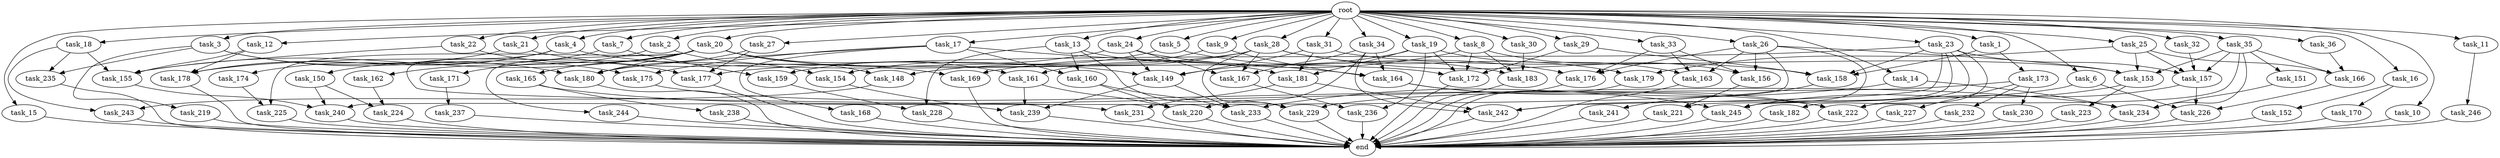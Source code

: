 digraph G {
  task_162 [size="6957847019.520000"];
  task_220 [size="8675833937.920000"];
  task_221 [size="7730941132.800000"];
  task_240 [size="10479720202.240000"];
  task_15 [size="10.240000"];
  task_229 [size="6528350289.920000"];
  task_161 [size="5841155522.560000"];
  task_9 [size="10.240000"];
  task_163 [size="13829794693.120001"];
  task_183 [size="20272245637.119999"];
  task_4 [size="10.240000"];
  task_179 [size="5239860101.120000"];
  task_20 [size="10.240000"];
  task_166 [size="6442450944.000000"];
  task_13 [size="10.240000"];
  task_14 [size="10.240000"];
  task_174 [size="4209067950.080000"];
  task_32 [size="10.240000"];
  task_3 [size="10.240000"];
  task_159 [size="8933531975.680000"];
  task_5 [size="10.240000"];
  task_169 [size="10050223472.639999"];
  task_180 [size="13572096655.360001"];
  task_155 [size="20358144983.040001"];
  task_22 [size="10.240000"];
  task_231 [size="12799002542.080000"];
  task_26 [size="10.240000"];
  task_28 [size="10.240000"];
  task_148 [size="8589934592.000000"];
  task_158 [size="13915694039.040001"];
  task_175 [size="7301444403.200000"];
  task_233 [size="12541304504.320000"];
  task_150 [size="343597383.680000"];
  task_2 [size="10.240000"];
  task_181 [size="12197707120.639999"];
  task_172 [size="17351667875.840000"];
  task_7 [size="10.240000"];
  task_176 [size="15461882265.600000"];
  task_25 [size="10.240000"];
  task_21 [size="10.240000"];
  task_31 [size="10.240000"];
  task_232 [size="343597383.680000"];
  task_1 [size="10.240000"];
  task_23 [size="10.240000"];
  task_238 [size="6957847019.520000"];
  task_237 [size="343597383.680000"];
  task_154 [size="15547781611.520000"];
  task_29 [size="10.240000"];
  task_173 [size="6957847019.520000"];
  task_236 [size="13915694039.040001"];
  task_223 [size="4209067950.080000"];
  task_244 [size="5497558138.880000"];
  task_24 [size="10.240000"];
  task_18 [size="10.240000"];
  task_167 [size="13056700579.840000"];
  task_243 [size="15547781611.520000"];
  task_226 [size="3092376453.120000"];
  task_242 [size="12111807774.719999"];
  task_170 [size="2147483648.000000"];
  task_245 [size="10565619548.160000"];
  task_157 [size="13657996001.280001"];
  task_165 [size="5497558138.880000"];
  task_230 [size="343597383.680000"];
  task_149 [size="23192823398.400002"];
  task_19 [size="10.240000"];
  task_168 [size="4209067950.080000"];
  task_224 [size="7645041786.880000"];
  task_222 [size="11940009082.880001"];
  task_177 [size="2319282339.840000"];
  task_164 [size="5927054868.480000"];
  task_16 [size="10.240000"];
  task_30 [size="10.240000"];
  task_246 [size="343597383.680000"];
  task_8 [size="10.240000"];
  task_12 [size="10.240000"];
  task_34 [size="10.240000"];
  root [size="0.000000"];
  task_17 [size="10.240000"];
  end [size="0.000000"];
  task_152 [size="2147483648.000000"];
  task_151 [size="2147483648.000000"];
  task_156 [size="9964324126.719999"];
  task_219 [size="3092376453.120000"];
  task_27 [size="10.240000"];
  task_182 [size="773094113.280000"];
  task_6 [size="10.240000"];
  task_35 [size="10.240000"];
  task_33 [size="10.240000"];
  task_241 [size="3092376453.120000"];
  task_225 [size="7645041786.880000"];
  task_239 [size="13142599925.760000"];
  task_228 [size="4466765987.840000"];
  task_234 [size="15977278341.120001"];
  task_10 [size="10.240000"];
  task_171 [size="5497558138.880000"];
  task_11 [size="10.240000"];
  task_227 [size="343597383.680000"];
  task_153 [size="7816840478.720000"];
  task_36 [size="10.240000"];
  task_178 [size="19756849561.600002"];
  task_235 [size="11682311045.120001"];
  task_160 [size="7301444403.200000"];

  task_162 -> task_224 [size="536870912.000000"];
  task_220 -> end [size="1.000000"];
  task_221 -> end [size="1.000000"];
  task_240 -> end [size="1.000000"];
  task_15 -> end [size="1.000000"];
  task_229 -> end [size="1.000000"];
  task_161 -> task_239 [size="33554432.000000"];
  task_161 -> task_220 [size="33554432.000000"];
  task_9 -> task_161 [size="33554432.000000"];
  task_9 -> task_164 [size="33554432.000000"];
  task_163 -> end [size="1.000000"];
  task_183 -> end [size="1.000000"];
  task_4 -> task_178 [size="411041792.000000"];
  task_4 -> task_231 [size="411041792.000000"];
  task_4 -> task_172 [size="411041792.000000"];
  task_4 -> task_174 [size="411041792.000000"];
  task_179 -> end [size="1.000000"];
  task_20 -> task_225 [size="536870912.000000"];
  task_20 -> task_155 [size="536870912.000000"];
  task_20 -> task_165 [size="536870912.000000"];
  task_20 -> task_149 [size="536870912.000000"];
  task_20 -> task_148 [size="536870912.000000"];
  task_20 -> task_244 [size="536870912.000000"];
  task_20 -> task_180 [size="536870912.000000"];
  task_20 -> task_161 [size="536870912.000000"];
  task_20 -> task_171 [size="536870912.000000"];
  task_166 -> task_226 [size="33554432.000000"];
  task_13 -> task_181 [size="301989888.000000"];
  task_13 -> task_228 [size="301989888.000000"];
  task_13 -> task_229 [size="301989888.000000"];
  task_13 -> task_160 [size="301989888.000000"];
  task_14 -> task_233 [size="134217728.000000"];
  task_14 -> task_234 [size="134217728.000000"];
  task_174 -> task_225 [size="209715200.000000"];
  task_32 -> task_157 [size="838860800.000000"];
  task_3 -> task_180 [size="301989888.000000"];
  task_3 -> task_219 [size="301989888.000000"];
  task_3 -> task_175 [size="301989888.000000"];
  task_3 -> task_235 [size="301989888.000000"];
  task_159 -> task_228 [size="134217728.000000"];
  task_5 -> task_183 [size="838860800.000000"];
  task_5 -> task_154 [size="838860800.000000"];
  task_169 -> end [size="1.000000"];
  task_180 -> end [size="1.000000"];
  task_155 -> task_240 [size="679477248.000000"];
  task_22 -> task_155 [size="75497472.000000"];
  task_22 -> task_177 [size="75497472.000000"];
  task_231 -> end [size="1.000000"];
  task_26 -> task_156 [size="134217728.000000"];
  task_26 -> task_240 [size="134217728.000000"];
  task_26 -> task_176 [size="134217728.000000"];
  task_26 -> task_163 [size="134217728.000000"];
  task_26 -> task_245 [size="134217728.000000"];
  task_26 -> task_153 [size="134217728.000000"];
  task_28 -> task_167 [size="301989888.000000"];
  task_28 -> task_178 [size="301989888.000000"];
  task_28 -> task_148 [size="301989888.000000"];
  task_28 -> task_158 [size="301989888.000000"];
  task_28 -> task_179 [size="301989888.000000"];
  task_28 -> task_229 [size="301989888.000000"];
  task_148 -> task_243 [size="679477248.000000"];
  task_158 -> task_241 [size="301989888.000000"];
  task_175 -> task_222 [size="411041792.000000"];
  task_233 -> end [size="1.000000"];
  task_150 -> task_224 [size="209715200.000000"];
  task_150 -> task_240 [size="209715200.000000"];
  task_2 -> task_162 [size="679477248.000000"];
  task_2 -> task_154 [size="679477248.000000"];
  task_181 -> task_231 [size="838860800.000000"];
  task_181 -> task_242 [size="838860800.000000"];
  task_172 -> end [size="1.000000"];
  task_7 -> task_159 [size="33554432.000000"];
  task_7 -> task_150 [size="33554432.000000"];
  task_176 -> end [size="1.000000"];
  task_25 -> task_157 [size="209715200.000000"];
  task_25 -> task_166 [size="209715200.000000"];
  task_25 -> task_153 [size="209715200.000000"];
  task_25 -> task_179 [size="209715200.000000"];
  task_21 -> task_178 [size="679477248.000000"];
  task_21 -> task_169 [size="679477248.000000"];
  task_31 -> task_181 [size="209715200.000000"];
  task_31 -> task_149 [size="209715200.000000"];
  task_31 -> task_153 [size="209715200.000000"];
  task_232 -> end [size="1.000000"];
  task_1 -> task_158 [size="679477248.000000"];
  task_1 -> task_173 [size="679477248.000000"];
  task_23 -> task_157 [size="75497472.000000"];
  task_23 -> task_221 [size="75497472.000000"];
  task_23 -> task_182 [size="75497472.000000"];
  task_23 -> task_158 [size="75497472.000000"];
  task_23 -> task_242 [size="75497472.000000"];
  task_23 -> task_177 [size="75497472.000000"];
  task_23 -> task_245 [size="75497472.000000"];
  task_238 -> end [size="1.000000"];
  task_237 -> end [size="1.000000"];
  task_154 -> task_239 [size="838860800.000000"];
  task_29 -> task_158 [size="301989888.000000"];
  task_29 -> task_172 [size="301989888.000000"];
  task_173 -> task_227 [size="33554432.000000"];
  task_173 -> task_232 [size="33554432.000000"];
  task_173 -> task_229 [size="33554432.000000"];
  task_173 -> task_230 [size="33554432.000000"];
  task_236 -> end [size="1.000000"];
  task_223 -> end [size="1.000000"];
  task_244 -> end [size="1.000000"];
  task_24 -> task_167 [size="838860800.000000"];
  task_24 -> task_176 [size="838860800.000000"];
  task_24 -> task_159 [size="838860800.000000"];
  task_24 -> task_149 [size="838860800.000000"];
  task_18 -> task_155 [size="838860800.000000"];
  task_18 -> task_243 [size="838860800.000000"];
  task_18 -> task_235 [size="838860800.000000"];
  task_167 -> task_236 [size="679477248.000000"];
  task_243 -> end [size="1.000000"];
  task_226 -> end [size="1.000000"];
  task_242 -> end [size="1.000000"];
  task_170 -> end [size="1.000000"];
  task_245 -> end [size="1.000000"];
  task_157 -> task_222 [size="134217728.000000"];
  task_157 -> task_226 [size="134217728.000000"];
  task_165 -> task_234 [size="679477248.000000"];
  task_165 -> task_238 [size="679477248.000000"];
  task_230 -> end [size="1.000000"];
  task_149 -> task_239 [size="411041792.000000"];
  task_149 -> task_233 [size="411041792.000000"];
  task_19 -> task_236 [size="679477248.000000"];
  task_19 -> task_163 [size="679477248.000000"];
  task_19 -> task_149 [size="679477248.000000"];
  task_19 -> task_172 [size="679477248.000000"];
  task_19 -> task_181 [size="679477248.000000"];
  task_168 -> end [size="1.000000"];
  task_224 -> end [size="1.000000"];
  task_222 -> end [size="1.000000"];
  task_177 -> end [size="1.000000"];
  task_164 -> task_222 [size="411041792.000000"];
  task_164 -> task_245 [size="411041792.000000"];
  task_16 -> task_170 [size="209715200.000000"];
  task_16 -> task_152 [size="209715200.000000"];
  task_30 -> task_183 [size="838860800.000000"];
  task_246 -> end [size="1.000000"];
  task_8 -> task_169 [size="301989888.000000"];
  task_8 -> task_183 [size="301989888.000000"];
  task_8 -> task_156 [size="301989888.000000"];
  task_8 -> task_172 [size="301989888.000000"];
  task_12 -> task_155 [size="536870912.000000"];
  task_12 -> task_178 [size="536870912.000000"];
  task_34 -> task_167 [size="134217728.000000"];
  task_34 -> task_220 [size="134217728.000000"];
  task_34 -> task_242 [size="134217728.000000"];
  task_34 -> task_164 [size="134217728.000000"];
  root -> task_26 [size="1.000000"];
  root -> task_8 [size="1.000000"];
  root -> task_34 [size="1.000000"];
  root -> task_28 [size="1.000000"];
  root -> task_15 [size="1.000000"];
  root -> task_29 [size="1.000000"];
  root -> task_17 [size="1.000000"];
  root -> task_9 [size="1.000000"];
  root -> task_6 [size="1.000000"];
  root -> task_2 [size="1.000000"];
  root -> task_10 [size="1.000000"];
  root -> task_27 [size="1.000000"];
  root -> task_7 [size="1.000000"];
  root -> task_4 [size="1.000000"];
  root -> task_24 [size="1.000000"];
  root -> task_25 [size="1.000000"];
  root -> task_18 [size="1.000000"];
  root -> task_20 [size="1.000000"];
  root -> task_35 [size="1.000000"];
  root -> task_13 [size="1.000000"];
  root -> task_31 [size="1.000000"];
  root -> task_14 [size="1.000000"];
  root -> task_1 [size="1.000000"];
  root -> task_23 [size="1.000000"];
  root -> task_11 [size="1.000000"];
  root -> task_3 [size="1.000000"];
  root -> task_32 [size="1.000000"];
  root -> task_5 [size="1.000000"];
  root -> task_12 [size="1.000000"];
  root -> task_22 [size="1.000000"];
  root -> task_19 [size="1.000000"];
  root -> task_33 [size="1.000000"];
  root -> task_36 [size="1.000000"];
  root -> task_21 [size="1.000000"];
  root -> task_16 [size="1.000000"];
  root -> task_30 [size="1.000000"];
  task_17 -> task_168 [size="411041792.000000"];
  task_17 -> task_164 [size="411041792.000000"];
  task_17 -> task_160 [size="411041792.000000"];
  task_17 -> task_175 [size="411041792.000000"];
  task_17 -> task_180 [size="411041792.000000"];
  task_152 -> end [size="1.000000"];
  task_151 -> task_234 [size="536870912.000000"];
  task_156 -> task_221 [size="679477248.000000"];
  task_219 -> end [size="1.000000"];
  task_27 -> task_180 [size="75497472.000000"];
  task_27 -> task_177 [size="75497472.000000"];
  task_182 -> end [size="1.000000"];
  task_6 -> task_226 [size="134217728.000000"];
  task_6 -> task_242 [size="134217728.000000"];
  task_35 -> task_151 [size="209715200.000000"];
  task_35 -> task_157 [size="209715200.000000"];
  task_35 -> task_153 [size="209715200.000000"];
  task_35 -> task_234 [size="209715200.000000"];
  task_35 -> task_222 [size="209715200.000000"];
  task_35 -> task_166 [size="209715200.000000"];
  task_33 -> task_176 [size="536870912.000000"];
  task_33 -> task_156 [size="536870912.000000"];
  task_33 -> task_163 [size="536870912.000000"];
  task_241 -> end [size="1.000000"];
  task_225 -> end [size="1.000000"];
  task_239 -> end [size="1.000000"];
  task_228 -> end [size="1.000000"];
  task_234 -> end [size="1.000000"];
  task_10 -> end [size="1.000000"];
  task_171 -> task_237 [size="33554432.000000"];
  task_11 -> task_246 [size="33554432.000000"];
  task_227 -> end [size="1.000000"];
  task_153 -> task_223 [size="411041792.000000"];
  task_153 -> task_245 [size="411041792.000000"];
  task_36 -> task_166 [size="209715200.000000"];
  task_178 -> end [size="1.000000"];
  task_235 -> end [size="1.000000"];
  task_160 -> task_220 [size="679477248.000000"];
  task_160 -> task_233 [size="679477248.000000"];
}

